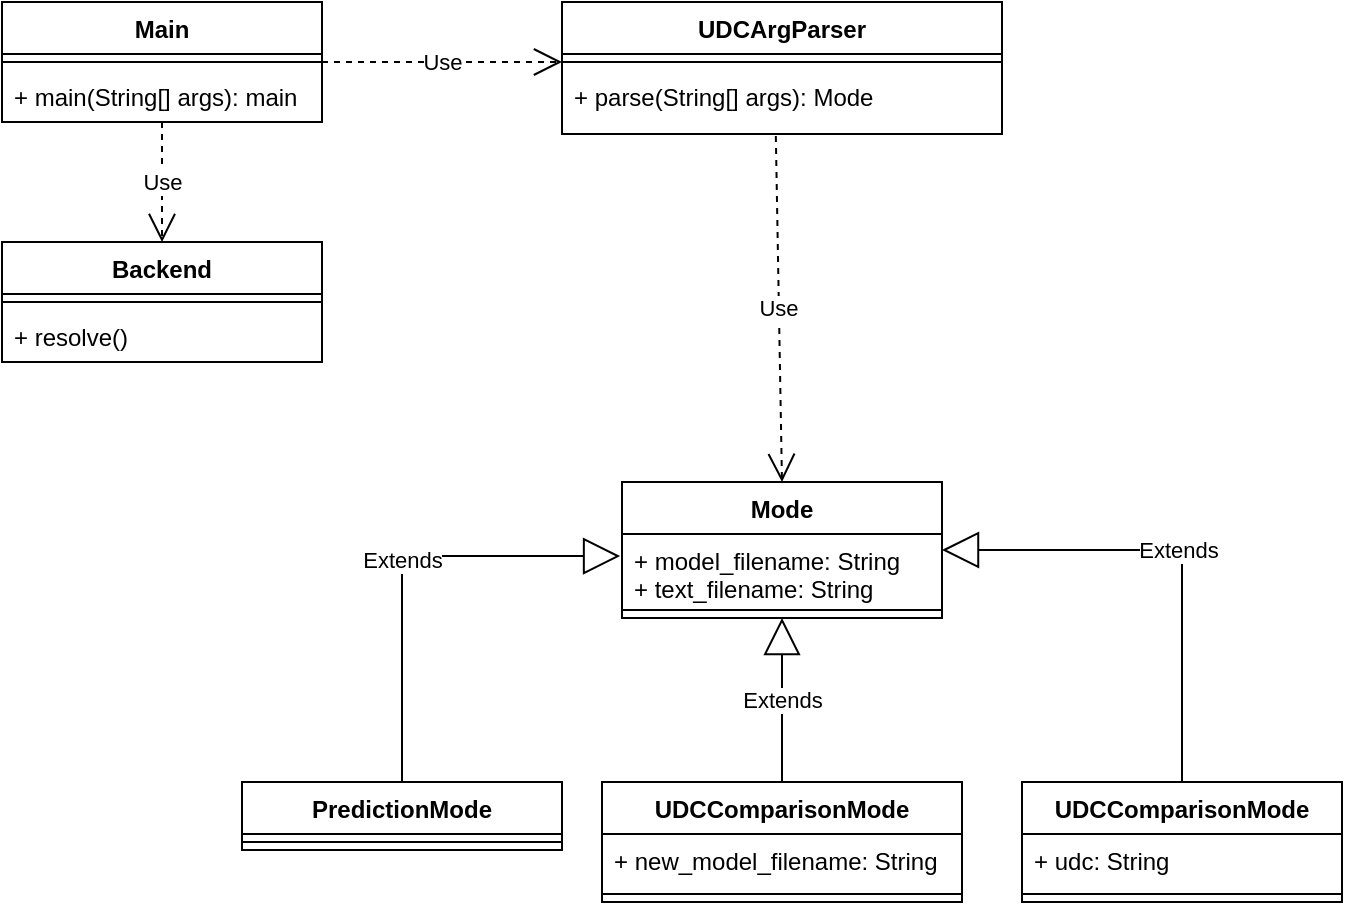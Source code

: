 <mxfile version="21.1.8" type="device">
  <diagram name="Page-1" id="SgYQN86NCgM5URA6LFeJ">
    <mxGraphModel dx="1432" dy="820" grid="1" gridSize="10" guides="1" tooltips="1" connect="1" arrows="1" fold="1" page="1" pageScale="1" pageWidth="850" pageHeight="1100" math="0" shadow="0">
      <root>
        <mxCell id="0" />
        <mxCell id="1" parent="0" />
        <mxCell id="RZ3dmuCCWdsVL87AeFMS-1" value="Main" style="swimlane;fontStyle=1;align=center;verticalAlign=top;childLayout=stackLayout;horizontal=1;startSize=26;horizontalStack=0;resizeParent=1;resizeParentMax=0;resizeLast=0;collapsible=1;marginBottom=0;whiteSpace=wrap;html=1;" vertex="1" parent="1">
          <mxGeometry x="80" y="80" width="160" height="60" as="geometry" />
        </mxCell>
        <mxCell id="RZ3dmuCCWdsVL87AeFMS-3" value="" style="line;strokeWidth=1;fillColor=none;align=left;verticalAlign=middle;spacingTop=-1;spacingLeft=3;spacingRight=3;rotatable=0;labelPosition=right;points=[];portConstraint=eastwest;strokeColor=inherit;" vertex="1" parent="RZ3dmuCCWdsVL87AeFMS-1">
          <mxGeometry y="26" width="160" height="8" as="geometry" />
        </mxCell>
        <mxCell id="RZ3dmuCCWdsVL87AeFMS-4" value="+ main(String[] args): main" style="text;strokeColor=none;fillColor=none;align=left;verticalAlign=top;spacingLeft=4;spacingRight=4;overflow=hidden;rotatable=0;points=[[0,0.5],[1,0.5]];portConstraint=eastwest;whiteSpace=wrap;html=1;" vertex="1" parent="RZ3dmuCCWdsVL87AeFMS-1">
          <mxGeometry y="34" width="160" height="26" as="geometry" />
        </mxCell>
        <mxCell id="RZ3dmuCCWdsVL87AeFMS-5" value="Backend" style="swimlane;fontStyle=1;align=center;verticalAlign=top;childLayout=stackLayout;horizontal=1;startSize=26;horizontalStack=0;resizeParent=1;resizeParentMax=0;resizeLast=0;collapsible=1;marginBottom=0;whiteSpace=wrap;html=1;" vertex="1" parent="1">
          <mxGeometry x="80" y="200" width="160" height="60" as="geometry" />
        </mxCell>
        <mxCell id="RZ3dmuCCWdsVL87AeFMS-7" value="" style="line;strokeWidth=1;fillColor=none;align=left;verticalAlign=middle;spacingTop=-1;spacingLeft=3;spacingRight=3;rotatable=0;labelPosition=right;points=[];portConstraint=eastwest;strokeColor=inherit;" vertex="1" parent="RZ3dmuCCWdsVL87AeFMS-5">
          <mxGeometry y="26" width="160" height="8" as="geometry" />
        </mxCell>
        <mxCell id="RZ3dmuCCWdsVL87AeFMS-8" value="+ resolve()" style="text;strokeColor=none;fillColor=none;align=left;verticalAlign=top;spacingLeft=4;spacingRight=4;overflow=hidden;rotatable=0;points=[[0,0.5],[1,0.5]];portConstraint=eastwest;whiteSpace=wrap;html=1;" vertex="1" parent="RZ3dmuCCWdsVL87AeFMS-5">
          <mxGeometry y="34" width="160" height="26" as="geometry" />
        </mxCell>
        <mxCell id="RZ3dmuCCWdsVL87AeFMS-10" value="Use" style="endArrow=open;endSize=12;dashed=1;html=1;rounded=0;exitX=1;exitY=0.5;exitDx=0;exitDy=0;" edge="1" parent="1" source="RZ3dmuCCWdsVL87AeFMS-1">
          <mxGeometry width="160" relative="1" as="geometry">
            <mxPoint x="330" y="150" as="sourcePoint" />
            <mxPoint x="360" y="110" as="targetPoint" />
            <mxPoint as="offset" />
          </mxGeometry>
        </mxCell>
        <mxCell id="RZ3dmuCCWdsVL87AeFMS-11" value="UDCArgParser" style="swimlane;fontStyle=1;align=center;verticalAlign=top;childLayout=stackLayout;horizontal=1;startSize=26;horizontalStack=0;resizeParent=1;resizeParentMax=0;resizeLast=0;collapsible=1;marginBottom=0;whiteSpace=wrap;html=1;" vertex="1" parent="1">
          <mxGeometry x="360" y="80" width="220" height="66" as="geometry" />
        </mxCell>
        <mxCell id="RZ3dmuCCWdsVL87AeFMS-13" value="" style="line;strokeWidth=1;fillColor=none;align=left;verticalAlign=middle;spacingTop=-1;spacingLeft=3;spacingRight=3;rotatable=0;labelPosition=right;points=[];portConstraint=eastwest;strokeColor=inherit;" vertex="1" parent="RZ3dmuCCWdsVL87AeFMS-11">
          <mxGeometry y="26" width="220" height="8" as="geometry" />
        </mxCell>
        <mxCell id="RZ3dmuCCWdsVL87AeFMS-14" value="+ parse(String[] args): Mode" style="text;strokeColor=none;fillColor=none;align=left;verticalAlign=top;spacingLeft=4;spacingRight=4;overflow=hidden;rotatable=0;points=[[0,0.5],[1,0.5]];portConstraint=eastwest;whiteSpace=wrap;html=1;" vertex="1" parent="RZ3dmuCCWdsVL87AeFMS-11">
          <mxGeometry y="34" width="220" height="32" as="geometry" />
        </mxCell>
        <mxCell id="RZ3dmuCCWdsVL87AeFMS-15" value="Use" style="endArrow=open;endSize=12;dashed=1;html=1;rounded=0;exitX=0.5;exitY=1;exitDx=0;exitDy=0;entryX=0.5;entryY=0;entryDx=0;entryDy=0;" edge="1" parent="1" source="RZ3dmuCCWdsVL87AeFMS-1" target="RZ3dmuCCWdsVL87AeFMS-5">
          <mxGeometry width="160" relative="1" as="geometry">
            <mxPoint x="80" y="250" as="sourcePoint" />
            <mxPoint x="240" y="250" as="targetPoint" />
          </mxGeometry>
        </mxCell>
        <mxCell id="RZ3dmuCCWdsVL87AeFMS-26" value="PredictionMode" style="swimlane;fontStyle=1;align=center;verticalAlign=top;childLayout=stackLayout;horizontal=1;startSize=26;horizontalStack=0;resizeParent=1;resizeParentMax=0;resizeLast=0;collapsible=1;marginBottom=0;whiteSpace=wrap;html=1;" vertex="1" parent="1">
          <mxGeometry x="200" y="470" width="160" height="34" as="geometry" />
        </mxCell>
        <mxCell id="RZ3dmuCCWdsVL87AeFMS-27" value="" style="line;strokeWidth=1;fillColor=none;align=left;verticalAlign=middle;spacingTop=-1;spacingLeft=3;spacingRight=3;rotatable=0;labelPosition=right;points=[];portConstraint=eastwest;strokeColor=inherit;" vertex="1" parent="RZ3dmuCCWdsVL87AeFMS-26">
          <mxGeometry y="26" width="160" height="8" as="geometry" />
        </mxCell>
        <mxCell id="RZ3dmuCCWdsVL87AeFMS-37" value="&lt;div&gt;Mode&lt;/div&gt;" style="swimlane;fontStyle=1;align=center;verticalAlign=top;childLayout=stackLayout;horizontal=1;startSize=26;horizontalStack=0;resizeParent=1;resizeParentMax=0;resizeLast=0;collapsible=1;marginBottom=0;whiteSpace=wrap;html=1;" vertex="1" parent="1">
          <mxGeometry x="390" y="320" width="160" height="68" as="geometry" />
        </mxCell>
        <mxCell id="RZ3dmuCCWdsVL87AeFMS-38" value="+ model_filename: String&lt;br&gt;+ text_filename: String&lt;br&gt;" style="text;strokeColor=none;fillColor=none;align=left;verticalAlign=top;spacingLeft=4;spacingRight=4;overflow=hidden;rotatable=0;points=[[0,0.5],[1,0.5]];portConstraint=eastwest;whiteSpace=wrap;html=1;" vertex="1" parent="RZ3dmuCCWdsVL87AeFMS-37">
          <mxGeometry y="26" width="160" height="34" as="geometry" />
        </mxCell>
        <mxCell id="RZ3dmuCCWdsVL87AeFMS-39" value="" style="line;strokeWidth=1;fillColor=none;align=left;verticalAlign=middle;spacingTop=-1;spacingLeft=3;spacingRight=3;rotatable=0;labelPosition=right;points=[];portConstraint=eastwest;strokeColor=inherit;" vertex="1" parent="RZ3dmuCCWdsVL87AeFMS-37">
          <mxGeometry y="60" width="160" height="8" as="geometry" />
        </mxCell>
        <mxCell id="RZ3dmuCCWdsVL87AeFMS-41" value="Extends" style="endArrow=block;endSize=16;endFill=0;html=1;rounded=0;entryX=-0.006;entryY=0.324;entryDx=0;entryDy=0;entryPerimeter=0;exitX=0.5;exitY=0;exitDx=0;exitDy=0;edgeStyle=orthogonalEdgeStyle;" edge="1" parent="1" source="RZ3dmuCCWdsVL87AeFMS-26" target="RZ3dmuCCWdsVL87AeFMS-38">
          <mxGeometry width="160" relative="1" as="geometry">
            <mxPoint x="320" y="640" as="sourcePoint" />
            <mxPoint x="480" y="640" as="targetPoint" />
          </mxGeometry>
        </mxCell>
        <mxCell id="RZ3dmuCCWdsVL87AeFMS-42" value="Extends" style="endArrow=block;endSize=16;endFill=0;html=1;rounded=0;entryX=1;entryY=0.5;entryDx=0;entryDy=0;exitX=0.5;exitY=0;exitDx=0;exitDy=0;edgeStyle=orthogonalEdgeStyle;" edge="1" parent="1" source="RZ3dmuCCWdsVL87AeFMS-44" target="RZ3dmuCCWdsVL87AeFMS-37">
          <mxGeometry width="160" relative="1" as="geometry">
            <mxPoint x="680" y="470" as="sourcePoint" />
            <mxPoint x="660" y="600" as="targetPoint" />
          </mxGeometry>
        </mxCell>
        <mxCell id="RZ3dmuCCWdsVL87AeFMS-43" value="Extends" style="endArrow=block;endSize=16;endFill=0;html=1;rounded=0;entryX=0.5;entryY=1;entryDx=0;entryDy=0;" edge="1" parent="1" target="RZ3dmuCCWdsVL87AeFMS-37">
          <mxGeometry width="160" relative="1" as="geometry">
            <mxPoint x="470" y="470" as="sourcePoint" />
            <mxPoint x="620" y="610" as="targetPoint" />
          </mxGeometry>
        </mxCell>
        <mxCell id="RZ3dmuCCWdsVL87AeFMS-44" value="UDCComparisonMode" style="swimlane;fontStyle=1;align=center;verticalAlign=top;childLayout=stackLayout;horizontal=1;startSize=26;horizontalStack=0;resizeParent=1;resizeParentMax=0;resizeLast=0;collapsible=1;marginBottom=0;whiteSpace=wrap;html=1;" vertex="1" parent="1">
          <mxGeometry x="590" y="470" width="160" height="60" as="geometry" />
        </mxCell>
        <mxCell id="RZ3dmuCCWdsVL87AeFMS-45" value="&lt;div&gt;+ udc: String&lt;/div&gt;" style="text;strokeColor=none;fillColor=none;align=left;verticalAlign=top;spacingLeft=4;spacingRight=4;overflow=hidden;rotatable=0;points=[[0,0.5],[1,0.5]];portConstraint=eastwest;whiteSpace=wrap;html=1;" vertex="1" parent="RZ3dmuCCWdsVL87AeFMS-44">
          <mxGeometry y="26" width="160" height="26" as="geometry" />
        </mxCell>
        <mxCell id="RZ3dmuCCWdsVL87AeFMS-46" value="" style="line;strokeWidth=1;fillColor=none;align=left;verticalAlign=middle;spacingTop=-1;spacingLeft=3;spacingRight=3;rotatable=0;labelPosition=right;points=[];portConstraint=eastwest;strokeColor=inherit;" vertex="1" parent="RZ3dmuCCWdsVL87AeFMS-44">
          <mxGeometry y="52" width="160" height="8" as="geometry" />
        </mxCell>
        <mxCell id="RZ3dmuCCWdsVL87AeFMS-48" value="UDCComparisonMode" style="swimlane;fontStyle=1;align=center;verticalAlign=top;childLayout=stackLayout;horizontal=1;startSize=26;horizontalStack=0;resizeParent=1;resizeParentMax=0;resizeLast=0;collapsible=1;marginBottom=0;whiteSpace=wrap;html=1;" vertex="1" parent="1">
          <mxGeometry x="380" y="470" width="180" height="60" as="geometry" />
        </mxCell>
        <mxCell id="RZ3dmuCCWdsVL87AeFMS-49" value="+ new_model_filename: String" style="text;strokeColor=none;fillColor=none;align=left;verticalAlign=top;spacingLeft=4;spacingRight=4;overflow=hidden;rotatable=0;points=[[0,0.5],[1,0.5]];portConstraint=eastwest;whiteSpace=wrap;html=1;" vertex="1" parent="RZ3dmuCCWdsVL87AeFMS-48">
          <mxGeometry y="26" width="180" height="26" as="geometry" />
        </mxCell>
        <mxCell id="RZ3dmuCCWdsVL87AeFMS-50" value="" style="line;strokeWidth=1;fillColor=none;align=left;verticalAlign=middle;spacingTop=-1;spacingLeft=3;spacingRight=3;rotatable=0;labelPosition=right;points=[];portConstraint=eastwest;strokeColor=inherit;" vertex="1" parent="RZ3dmuCCWdsVL87AeFMS-48">
          <mxGeometry y="52" width="180" height="8" as="geometry" />
        </mxCell>
        <mxCell id="RZ3dmuCCWdsVL87AeFMS-51" value="Use" style="endArrow=open;endSize=12;dashed=1;html=1;rounded=0;exitX=0.486;exitY=1.031;exitDx=0;exitDy=0;exitPerimeter=0;entryX=0.5;entryY=0;entryDx=0;entryDy=0;" edge="1" parent="1" source="RZ3dmuCCWdsVL87AeFMS-14" target="RZ3dmuCCWdsVL87AeFMS-37">
          <mxGeometry width="160" relative="1" as="geometry">
            <mxPoint x="460" y="250" as="sourcePoint" />
            <mxPoint x="580" y="250" as="targetPoint" />
            <mxPoint as="offset" />
          </mxGeometry>
        </mxCell>
      </root>
    </mxGraphModel>
  </diagram>
</mxfile>
